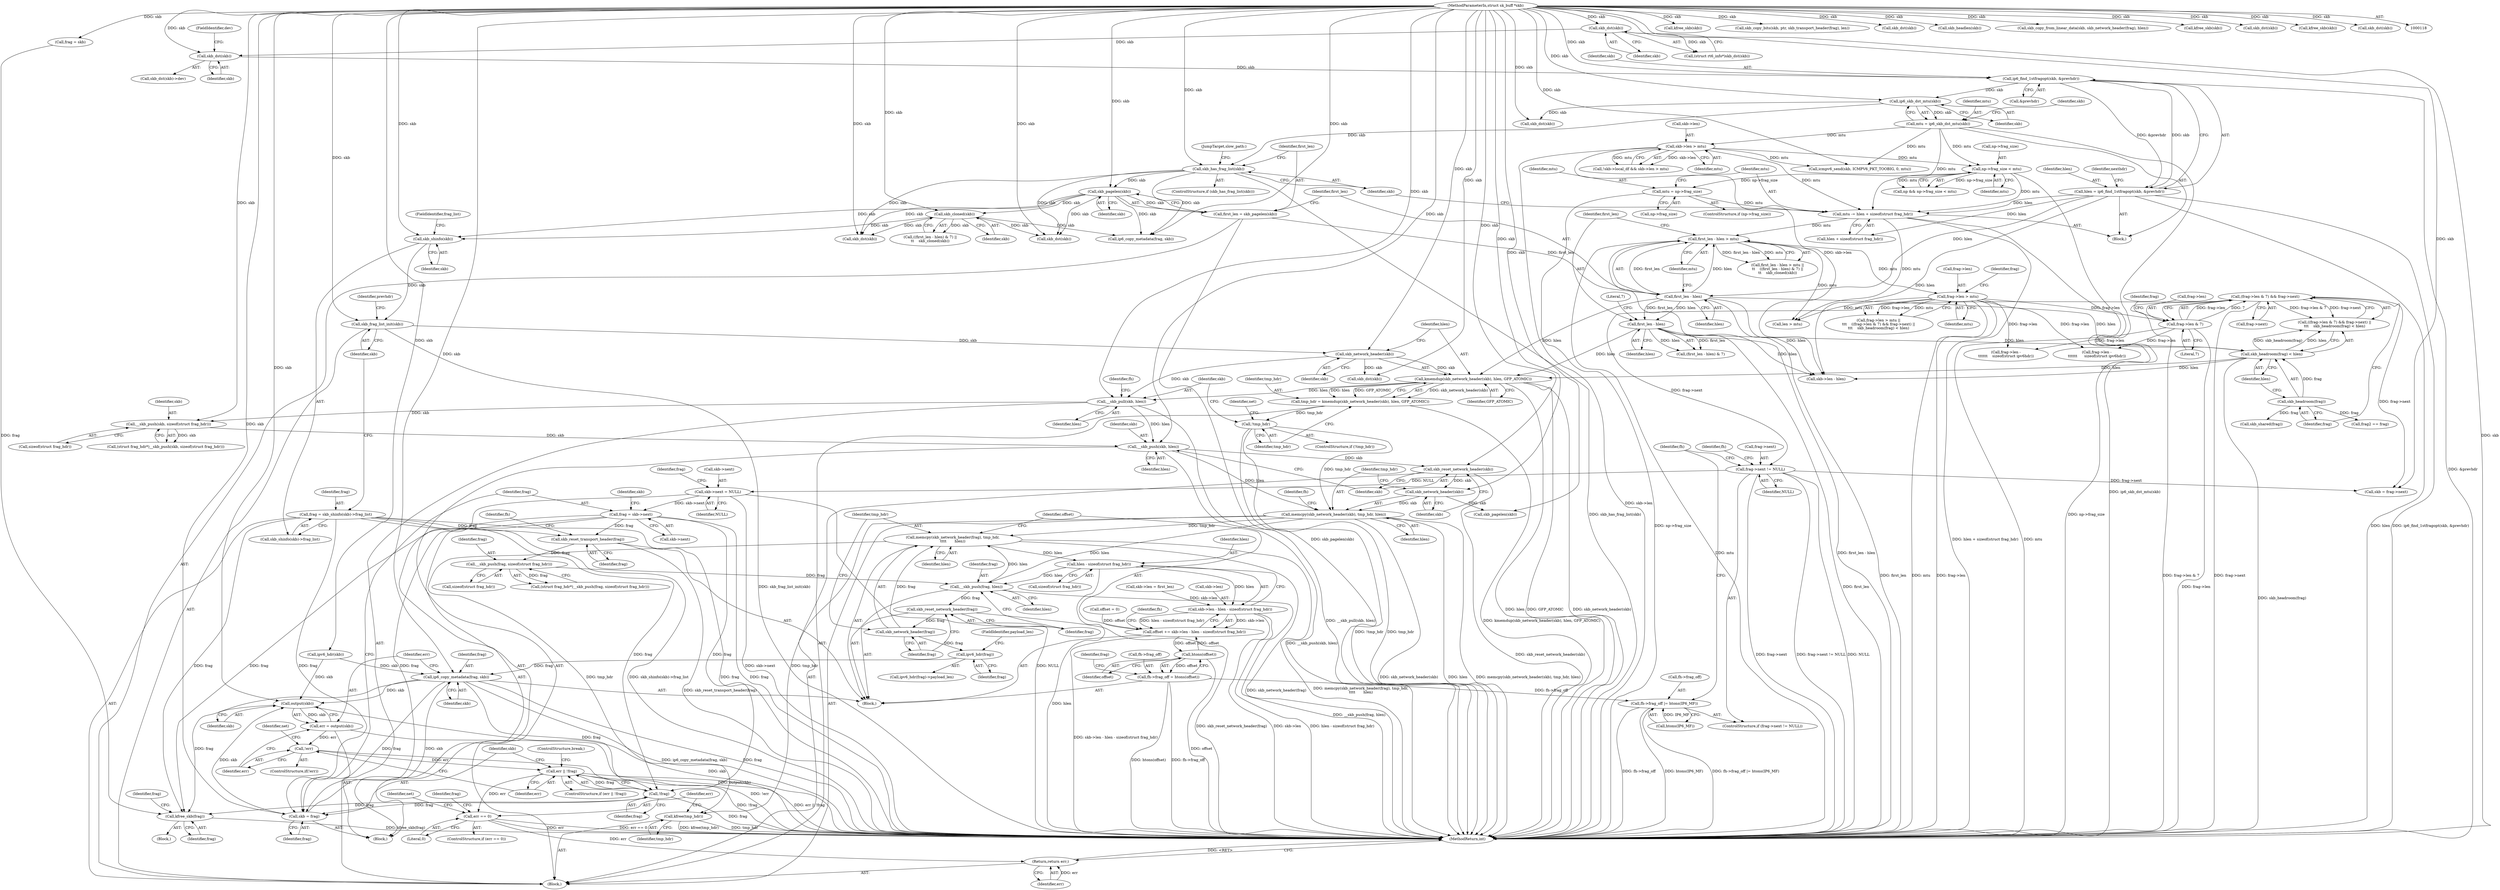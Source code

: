 digraph "0_linux_87c48fa3b4630905f98268dde838ee43626a060c_1@API" {
"1000469" [label="(Call,memcpy(skb_network_header(frag), tmp_hdr,\n\t\t\t\t       hlen))"];
"1000470" [label="(Call,skb_network_header(frag))"];
"1000467" [label="(Call,skb_reset_network_header(frag))"];
"1000464" [label="(Call,__skb_push(frag, hlen))"];
"1000460" [label="(Call,__skb_push(frag, sizeof(struct frag_hdr)))"];
"1000454" [label="(Call,skb_reset_transport_header(frag))"];
"1000335" [label="(Call,frag = skb_shinfo(skb)->frag_list)"];
"1000556" [label="(Call,frag = skb->next)"];
"1000561" [label="(Call,skb->next = NULL)"];
"1000501" [label="(Call,frag->next != NULL)"];
"1000283" [label="(Call,(frag->len & 7) && frag->next)"];
"1000284" [label="(Call,frag->len & 7)"];
"1000277" [label="(Call,frag->len > mtu)"];
"1000260" [label="(Call,first_len - hlen > mtu)"];
"1000261" [label="(Call,first_len - hlen)"];
"1000253" [label="(Call,first_len = skb_pagelen(skb))"];
"1000255" [label="(Call,skb_pagelen(skb))"];
"1000249" [label="(Call,skb_has_frag_list(skb))"];
"1000186" [label="(Call,ip6_skb_dst_mtu(skb))"];
"1000176" [label="(Call,ip6_find_1stfragopt(skb, &prevhdr))"];
"1000171" [label="(Call,skb_dst(skb))"];
"1000128" [label="(Call,skb_dst(skb))"];
"1000119" [label="(MethodParameterIn,struct sk_buff *skb)"];
"1000174" [label="(Call,hlen = ip6_find_1stfragopt(skb, &prevhdr))"];
"1000242" [label="(Call,mtu -= hlen + sizeof(struct frag_hdr))"];
"1000184" [label="(Call,mtu = ip6_skb_dst_mtu(skb))"];
"1000237" [label="(Call,mtu = np->frag_size)"];
"1000227" [label="(Call,np->frag_size < mtu)"];
"1000194" [label="(Call,skb->len > mtu)"];
"1000383" [label="(Call,memcpy(skb_network_header(skb), tmp_hdr, hlen))"];
"1000384" [label="(Call,skb_network_header(skb))"];
"1000381" [label="(Call,skb_reset_network_header(skb))"];
"1000378" [label="(Call,__skb_push(skb, hlen))"];
"1000374" [label="(Call,__skb_push(skb, sizeof(struct frag_hdr)))"];
"1000367" [label="(Call,__skb_pull(skb, hlen))"];
"1000350" [label="(Call,skb_network_header(skb))"];
"1000341" [label="(Call,skb_frag_list_init(skb))"];
"1000338" [label="(Call,skb_shinfo(skb))"];
"1000271" [label="(Call,skb_cloned(skb))"];
"1000349" [label="(Call,kmemdup(skb_network_header(skb), hlen, GFP_ATOMIC))"];
"1000267" [label="(Call,first_len - hlen)"];
"1000292" [label="(Call,skb_headroom(frag) < hlen)"];
"1000293" [label="(Call,skb_headroom(frag))"];
"1000355" [label="(Call,!tmp_hdr)"];
"1000347" [label="(Call,tmp_hdr = kmemdup(skb_network_header(skb), hlen, GFP_ATOMIC))"];
"1000480" [label="(Call,hlen - sizeof(struct frag_hdr))"];
"1000469" [label="(Call,memcpy(skb_network_header(frag), tmp_hdr,\n\t\t\t\t       hlen))"];
"1000566" [label="(Call,kfree(tmp_hdr))"];
"1000519" [label="(Call,ipv6_hdr(frag))"];
"1000529" [label="(Call,ip6_copy_metadata(frag, skb))"];
"1000534" [label="(Call,output(skb))"];
"1000532" [label="(Call,err = output(skb))"];
"1000537" [label="(Call,!err)"];
"1000548" [label="(Call,err || !frag)"];
"1000569" [label="(Call,err == 0)"];
"1000614" [label="(Return,return err;)"];
"1000550" [label="(Call,!frag)"];
"1000553" [label="(Call,skb = frag)"];
"1000596" [label="(Call,kfree_skb(frag))"];
"1000476" [label="(Call,skb->len - hlen - sizeof(struct frag_hdr))"];
"1000474" [label="(Call,offset += skb->len - hlen - sizeof(struct frag_hdr))"];
"1000498" [label="(Call,htons(offset))"];
"1000494" [label="(Call,fh->frag_off = htons(offset))"];
"1000506" [label="(Call,fh->frag_off |= htons(IP6_MF))"];
"1000643" [label="(Call,skb->len - hlen)"];
"1000177" [label="(Identifier,skb)"];
"1000243" [label="(Identifier,mtu)"];
"1000596" [label="(Call,kfree_skb(frag))"];
"1000254" [label="(Identifier,first_len)"];
"1000231" [label="(Identifier,mtu)"];
"1000868" [label="(Call,kfree_skb(skb))"];
"1000498" [label="(Call,htons(offset))"];
"1000269" [label="(Identifier,hlen)"];
"1000568" [label="(ControlStructure,if (err == 0))"];
"1000355" [label="(Call,!tmp_hdr)"];
"1000383" [label="(Call,memcpy(skb_network_header(skb), tmp_hdr, hlen))"];
"1000482" [label="(Call,sizeof(struct frag_hdr))"];
"1000494" [label="(Call,fh->frag_off = htons(offset))"];
"1000170" [label="(Call,skb_dst(skb)->dev)"];
"1000332" [label="(Call,offset = 0)"];
"1000500" [label="(ControlStructure,if (frag->next != NULL))"];
"1000284" [label="(Call,frag->len & 7)"];
"1000347" [label="(Call,tmp_hdr = kmemdup(skb_network_header(skb), hlen, GFP_ATOMIC))"];
"1000554" [label="(Identifier,skb)"];
"1000256" [label="(Identifier,skb)"];
"1000266" [label="(Call,(first_len - hlen) & 7)"];
"1000481" [label="(Identifier,hlen)"];
"1000249" [label="(Call,skb_has_frag_list(skb))"];
"1000495" [label="(Call,fh->frag_off)"];
"1000262" [label="(Identifier,first_len)"];
"1000547" [label="(ControlStructure,if (err || !frag))"];
"1000225" [label="(Call,np && np->frag_size < mtu)"];
"1000348" [label="(Identifier,tmp_hdr)"];
"1000540" [label="(Identifier,net)"];
"1000283" [label="(Call,(frag->len & 7) && frag->next)"];
"1000486" [label="(Identifier,fh)"];
"1000521" [label="(FieldIdentifier,payload_len)"];
"1000614" [label="(Return,return err;)"];
"1000507" [label="(Call,fh->frag_off)"];
"1000171" [label="(Call,skb_dst(skb))"];
"1000499" [label="(Identifier,offset)"];
"1000278" [label="(Call,frag->len)"];
"1000178" [label="(Call,&prevhdr)"];
"1000794" [label="(Call,skb_copy_bits(skb, ptr, skb_transport_header(frag), len))"];
"1000518" [label="(Call,ipv6_hdr(frag)->payload_len)"];
"1000129" [label="(Identifier,skb)"];
"1000289" [label="(Call,frag->next)"];
"1000567" [label="(Identifier,tmp_hdr)"];
"1000455" [label="(Identifier,frag)"];
"1000472" [label="(Identifier,tmp_hdr)"];
"1000228" [label="(Call,np->frag_size)"];
"1000337" [label="(Call,skb_shinfo(skb)->frag_list)"];
"1000259" [label="(Call,first_len - hlen > mtu ||\n\t\t    ((first_len - hlen) & 7) ||\n\t\t    skb_cloned(skb))"];
"1000865" [label="(Call,skb_dst(skb))"];
"1000422" [label="(Call,skb_headlen(skb))"];
"1000760" [label="(Call,skb_copy_from_linear_data(skb, skb_network_header(frag), hlen))"];
"1000356" [label="(Identifier,tmp_hdr)"];
"1000371" [label="(Identifier,fh)"];
"1000561" [label="(Call,skb->next = NULL)"];
"1000530" [label="(Identifier,frag)"];
"1000424" [label="(Call,skb->len = first_len)"];
"1000550" [label="(Call,!frag)"];
"1000271" [label="(Call,skb_cloned(skb))"];
"1000381" [label="(Call,skb_reset_network_header(skb))"];
"1000292" [label="(Call,skb_headroom(frag) < hlen)"];
"1000219" [label="(Call,kfree_skb(skb))"];
"1000445" [label="(Block,)"];
"1000465" [label="(Identifier,frag)"];
"1000242" [label="(Call,mtu -= hlen + sizeof(struct frag_hdr))"];
"1000176" [label="(Call,ip6_find_1stfragopt(skb, &prevhdr))"];
"1000589" [label="(Identifier,frag)"];
"1000505" [label="(Identifier,NULL)"];
"1000195" [label="(Call,skb->len)"];
"1000536" [label="(ControlStructure,if(!err))"];
"1000227" [label="(Call,np->frag_size < mtu)"];
"1000474" [label="(Call,offset += skb->len - hlen - sizeof(struct frag_hdr))"];
"1000529" [label="(Call,ip6_copy_metadata(frag, skb))"];
"1000501" [label="(Call,frag->next != NULL)"];
"1000508" [label="(Identifier,fh)"];
"1000173" [label="(FieldIdentifier,dev)"];
"1000128" [label="(Call,skb_dst(skb))"];
"1000205" [label="(Call,skb_dst(skb))"];
"1000519" [label="(Call,ipv6_hdr(frag))"];
"1000466" [label="(Identifier,hlen)"];
"1000470" [label="(Call,skb_network_header(frag))"];
"1000335" [label="(Call,frag = skb_shinfo(skb)->frag_list)"];
"1000352" [label="(Identifier,hlen)"];
"1000551" [label="(Identifier,frag)"];
"1000244" [label="(Call,hlen + sizeof(struct frag_hdr))"];
"1000476" [label="(Call,skb->len - hlen - sizeof(struct frag_hdr))"];
"1000555" [label="(Identifier,frag)"];
"1000264" [label="(Identifier,mtu)"];
"1000462" [label="(Call,sizeof(struct frag_hdr))"];
"1000261" [label="(Call,first_len - hlen)"];
"1000710" [label="(Call,ip6_copy_metadata(frag, skb))"];
"1000469" [label="(Call,memcpy(skb_network_header(frag), tmp_hdr,\n\t\t\t\t       hlen))"];
"1000473" [label="(Identifier,hlen)"];
"1000533" [label="(Identifier,err)"];
"1000538" [label="(Identifier,err)"];
"1000216" [label="(Call,skb_dst(skb))"];
"1000590" [label="(Block,)"];
"1000285" [label="(Call,frag->len)"];
"1000475" [label="(Identifier,offset)"];
"1000184" [label="(Call,mtu = ip6_skb_dst_mtu(skb))"];
"1000367" [label="(Call,__skb_pull(skb, hlen))"];
"1000175" [label="(Identifier,hlen)"];
"1000238" [label="(Identifier,mtu)"];
"1000277" [label="(Call,frag->len > mtu)"];
"1000250" [label="(Identifier,skb)"];
"1000535" [label="(Identifier,skb)"];
"1000376" [label="(Call,sizeof(struct frag_hdr))"];
"1000460" [label="(Call,__skb_push(frag, sizeof(struct frag_hdr)))"];
"1000172" [label="(Identifier,skb)"];
"1000268" [label="(Identifier,first_len)"];
"1000532" [label="(Call,err = output(skb))"];
"1000389" [label="(Identifier,fh)"];
"1000260" [label="(Call,first_len - hlen > mtu)"];
"1000558" [label="(Call,skb->next)"];
"1000288" [label="(Literal,7)"];
"1000345" [label="(Identifier,prevhdr)"];
"1000380" [label="(Identifier,hlen)"];
"1000251" [label="(Block,)"];
"1000174" [label="(Call,hlen = ip6_find_1stfragopt(skb, &prevhdr))"];
"1000414" [label="(Call,skb_pagelen(skb))"];
"1000126" [label="(Call,(struct rt6_info*)skb_dst(skb))"];
"1000563" [label="(Identifier,skb)"];
"1000270" [label="(Literal,7)"];
"1000233" [label="(ControlStructure,if (np->frag_size))"];
"1000192" [label="(Identifier,skb)"];
"1000375" [label="(Identifier,skb)"];
"1000615" [label="(Identifier,err)"];
"1000457" [label="(Identifier,fh)"];
"1000480" [label="(Call,hlen - sizeof(struct frag_hdr))"];
"1000458" [label="(Call,(struct frag_hdr*)__skb_push(frag, sizeof(struct frag_hdr)))"];
"1000565" [label="(Identifier,NULL)"];
"1000385" [label="(Identifier,skb)"];
"1000520" [label="(Identifier,frag)"];
"1000569" [label="(Call,err == 0)"];
"1000198" [label="(Identifier,mtu)"];
"1000208" [label="(Call,icmpv6_send(skb, ICMPV6_PKT_TOOBIG, 0, mtu))"];
"1000186" [label="(Call,ip6_skb_dst_mtu(skb))"];
"1000379" [label="(Identifier,skb)"];
"1000664" [label="(Call,len > mtu)"];
"1000566" [label="(Call,kfree(tmp_hdr))"];
"1000267" [label="(Call,first_len - hlen)"];
"1000454" [label="(Call,skb_reset_transport_header(frag))"];
"1000640" [label="(JumpTarget,slow_path:)"];
"1000523" [label="(Call,frag->len -\n\t\t\t\t\t\t      sizeof(struct ipv6hdr))"];
"1000368" [label="(Identifier,skb)"];
"1000339" [label="(Identifier,skb)"];
"1000537" [label="(Call,!err)"];
"1000121" [label="(Block,)"];
"1000619" [label="(Call,frag2 == frag)"];
"1000549" [label="(Identifier,err)"];
"1000548" [label="(Call,err || !frag)"];
"1000351" [label="(Identifier,skb)"];
"1000185" [label="(Identifier,mtu)"];
"1000295" [label="(Identifier,hlen)"];
"1000265" [label="(Call,((first_len - hlen) & 7) ||\n\t\t    skb_cloned(skb))"];
"1000556" [label="(Call,frag = skb->next)"];
"1000341" [label="(Call,skb_frag_list_init(skb))"];
"1000350" [label="(Call,skb_network_header(skb))"];
"1000384" [label="(Call,skb_network_header(skb))"];
"1000431" [label="(Call,ipv6_hdr(skb))"];
"1000382" [label="(Identifier,skb)"];
"1000189" [label="(Call,!skb->local_df && skb->len > mtu)"];
"1000272" [label="(Identifier,skb)"];
"1000857" [label="(Call,kfree_skb(skb))"];
"1000298" [label="(Call,skb_shared(frag))"];
"1000290" [label="(Identifier,frag)"];
"1000349" [label="(Call,kmemdup(skb_network_header(skb), hlen, GFP_ATOMIC))"];
"1000531" [label="(Identifier,skb)"];
"1000281" [label="(Identifier,mtu)"];
"1000276" [label="(Call,frag->len > mtu ||\n\t\t\t    ((frag->len & 7) && frag->next) ||\n\t\t\t    skb_headroom(frag) < hlen)"];
"1000591" [label="(Call,skb = frag->next)"];
"1000597" [label="(Identifier,frag)"];
"1000237" [label="(Call,mtu = np->frag_size)"];
"1000598" [label="(Call,frag = skb)"];
"1000263" [label="(Identifier,hlen)"];
"1000562" [label="(Call,skb->next)"];
"1000194" [label="(Call,skb->len > mtu)"];
"1000854" [label="(Call,skb_dst(skb))"];
"1000293" [label="(Call,skb_headroom(frag))"];
"1000570" [label="(Identifier,err)"];
"1000448" [label="(Block,)"];
"1000571" [label="(Literal,0)"];
"1000553" [label="(Call,skb = frag)"];
"1000187" [label="(Identifier,skb)"];
"1000387" [label="(Identifier,hlen)"];
"1000248" [label="(ControlStructure,if (skb_has_frag_list(skb)))"];
"1000464" [label="(Call,__skb_push(frag, hlen))"];
"1000336" [label="(Identifier,frag)"];
"1000286" [label="(Identifier,frag)"];
"1000471" [label="(Identifier,frag)"];
"1000386" [label="(Identifier,tmp_hdr)"];
"1000514" [label="(Identifier,fh)"];
"1000502" [label="(Call,frag->next)"];
"1000361" [label="(Call,skb_dst(skb))"];
"1000461" [label="(Identifier,frag)"];
"1000354" [label="(ControlStructure,if (!tmp_hdr))"];
"1000294" [label="(Identifier,frag)"];
"1000468" [label="(Identifier,frag)"];
"1000338" [label="(Call,skb_shinfo(skb))"];
"1000447" [label="(Identifier,frag)"];
"1000342" [label="(Identifier,skb)"];
"1000369" [label="(Identifier,hlen)"];
"1000181" [label="(Identifier,nexthdr)"];
"1000557" [label="(Identifier,frag)"];
"1000253" [label="(Call,first_len = skb_pagelen(skb))"];
"1000374" [label="(Call,__skb_push(skb, sizeof(struct frag_hdr)))"];
"1000372" [label="(Call,(struct frag_hdr*)__skb_push(skb, sizeof(struct frag_hdr)))"];
"1000503" [label="(Identifier,frag)"];
"1000506" [label="(Call,fh->frag_off |= htons(IP6_MF))"];
"1000599" [label="(Identifier,frag)"];
"1000477" [label="(Call,skb->len)"];
"1000848" [label="(Call,skb_dst(skb))"];
"1000510" [label="(Call,htons(IP6_MF))"];
"1000467" [label="(Call,skb_reset_network_header(frag))"];
"1000340" [label="(FieldIdentifier,frag_list)"];
"1000574" [label="(Identifier,net)"];
"1000872" [label="(MethodReturn,int)"];
"1000552" [label="(ControlStructure,break;)"];
"1000282" [label="(Call,((frag->len & 7) && frag->next) ||\n\t\t\t    skb_headroom(frag) < hlen)"];
"1000826" [label="(Call,frag->len -\n\t\t\t\t\t\t    sizeof(struct ipv6hdr))"];
"1000359" [label="(Identifier,net)"];
"1000353" [label="(Identifier,GFP_ATOMIC)"];
"1000378" [label="(Call,__skb_push(skb, hlen))"];
"1000534" [label="(Call,output(skb))"];
"1000255" [label="(Call,skb_pagelen(skb))"];
"1000702" [label="(Call,skb_dst(skb))"];
"1000119" [label="(MethodParameterIn,struct sk_buff *skb)"];
"1000239" [label="(Call,np->frag_size)"];
"1000469" -> "1000448"  [label="AST: "];
"1000469" -> "1000473"  [label="CFG: "];
"1000470" -> "1000469"  [label="AST: "];
"1000472" -> "1000469"  [label="AST: "];
"1000473" -> "1000469"  [label="AST: "];
"1000475" -> "1000469"  [label="CFG: "];
"1000469" -> "1000872"  [label="DDG: memcpy(skb_network_header(frag), tmp_hdr,\n\t\t\t\t       hlen)"];
"1000469" -> "1000872"  [label="DDG: skb_network_header(frag)"];
"1000470" -> "1000469"  [label="DDG: frag"];
"1000383" -> "1000469"  [label="DDG: tmp_hdr"];
"1000464" -> "1000469"  [label="DDG: hlen"];
"1000469" -> "1000480"  [label="DDG: hlen"];
"1000469" -> "1000566"  [label="DDG: tmp_hdr"];
"1000470" -> "1000471"  [label="CFG: "];
"1000471" -> "1000470"  [label="AST: "];
"1000472" -> "1000470"  [label="CFG: "];
"1000467" -> "1000470"  [label="DDG: frag"];
"1000470" -> "1000519"  [label="DDG: frag"];
"1000467" -> "1000448"  [label="AST: "];
"1000467" -> "1000468"  [label="CFG: "];
"1000468" -> "1000467"  [label="AST: "];
"1000471" -> "1000467"  [label="CFG: "];
"1000467" -> "1000872"  [label="DDG: skb_reset_network_header(frag)"];
"1000464" -> "1000467"  [label="DDG: frag"];
"1000464" -> "1000448"  [label="AST: "];
"1000464" -> "1000466"  [label="CFG: "];
"1000465" -> "1000464"  [label="AST: "];
"1000466" -> "1000464"  [label="AST: "];
"1000468" -> "1000464"  [label="CFG: "];
"1000464" -> "1000872"  [label="DDG: __skb_push(frag, hlen)"];
"1000460" -> "1000464"  [label="DDG: frag"];
"1000383" -> "1000464"  [label="DDG: hlen"];
"1000480" -> "1000464"  [label="DDG: hlen"];
"1000460" -> "1000458"  [label="AST: "];
"1000460" -> "1000462"  [label="CFG: "];
"1000461" -> "1000460"  [label="AST: "];
"1000462" -> "1000460"  [label="AST: "];
"1000458" -> "1000460"  [label="CFG: "];
"1000460" -> "1000458"  [label="DDG: frag"];
"1000454" -> "1000460"  [label="DDG: frag"];
"1000454" -> "1000448"  [label="AST: "];
"1000454" -> "1000455"  [label="CFG: "];
"1000455" -> "1000454"  [label="AST: "];
"1000457" -> "1000454"  [label="CFG: "];
"1000454" -> "1000872"  [label="DDG: skb_reset_transport_header(frag)"];
"1000335" -> "1000454"  [label="DDG: frag"];
"1000556" -> "1000454"  [label="DDG: frag"];
"1000335" -> "1000251"  [label="AST: "];
"1000335" -> "1000337"  [label="CFG: "];
"1000336" -> "1000335"  [label="AST: "];
"1000337" -> "1000335"  [label="AST: "];
"1000342" -> "1000335"  [label="CFG: "];
"1000335" -> "1000872"  [label="DDG: frag"];
"1000335" -> "1000872"  [label="DDG: skb_shinfo(skb)->frag_list"];
"1000335" -> "1000550"  [label="DDG: frag"];
"1000335" -> "1000553"  [label="DDG: frag"];
"1000335" -> "1000596"  [label="DDG: frag"];
"1000556" -> "1000445"  [label="AST: "];
"1000556" -> "1000558"  [label="CFG: "];
"1000557" -> "1000556"  [label="AST: "];
"1000558" -> "1000556"  [label="AST: "];
"1000563" -> "1000556"  [label="CFG: "];
"1000556" -> "1000872"  [label="DDG: frag"];
"1000556" -> "1000550"  [label="DDG: frag"];
"1000556" -> "1000553"  [label="DDG: frag"];
"1000561" -> "1000556"  [label="DDG: skb->next"];
"1000556" -> "1000596"  [label="DDG: frag"];
"1000561" -> "1000445"  [label="AST: "];
"1000561" -> "1000565"  [label="CFG: "];
"1000562" -> "1000561"  [label="AST: "];
"1000565" -> "1000561"  [label="AST: "];
"1000447" -> "1000561"  [label="CFG: "];
"1000561" -> "1000872"  [label="DDG: skb->next"];
"1000561" -> "1000872"  [label="DDG: NULL"];
"1000501" -> "1000561"  [label="DDG: NULL"];
"1000501" -> "1000500"  [label="AST: "];
"1000501" -> "1000505"  [label="CFG: "];
"1000502" -> "1000501"  [label="AST: "];
"1000505" -> "1000501"  [label="AST: "];
"1000508" -> "1000501"  [label="CFG: "];
"1000514" -> "1000501"  [label="CFG: "];
"1000501" -> "1000872"  [label="DDG: frag->next"];
"1000501" -> "1000872"  [label="DDG: frag->next != NULL"];
"1000501" -> "1000872"  [label="DDG: NULL"];
"1000283" -> "1000501"  [label="DDG: frag->next"];
"1000501" -> "1000591"  [label="DDG: frag->next"];
"1000283" -> "1000282"  [label="AST: "];
"1000283" -> "1000284"  [label="CFG: "];
"1000283" -> "1000289"  [label="CFG: "];
"1000284" -> "1000283"  [label="AST: "];
"1000289" -> "1000283"  [label="AST: "];
"1000294" -> "1000283"  [label="CFG: "];
"1000282" -> "1000283"  [label="CFG: "];
"1000283" -> "1000872"  [label="DDG: frag->len & 7"];
"1000283" -> "1000872"  [label="DDG: frag->next"];
"1000283" -> "1000282"  [label="DDG: frag->len & 7"];
"1000283" -> "1000282"  [label="DDG: frag->next"];
"1000284" -> "1000283"  [label="DDG: frag->len"];
"1000284" -> "1000283"  [label="DDG: 7"];
"1000283" -> "1000591"  [label="DDG: frag->next"];
"1000284" -> "1000288"  [label="CFG: "];
"1000285" -> "1000284"  [label="AST: "];
"1000288" -> "1000284"  [label="AST: "];
"1000290" -> "1000284"  [label="CFG: "];
"1000284" -> "1000872"  [label="DDG: frag->len"];
"1000277" -> "1000284"  [label="DDG: frag->len"];
"1000284" -> "1000523"  [label="DDG: frag->len"];
"1000284" -> "1000826"  [label="DDG: frag->len"];
"1000277" -> "1000276"  [label="AST: "];
"1000277" -> "1000281"  [label="CFG: "];
"1000278" -> "1000277"  [label="AST: "];
"1000281" -> "1000277"  [label="AST: "];
"1000286" -> "1000277"  [label="CFG: "];
"1000276" -> "1000277"  [label="CFG: "];
"1000277" -> "1000872"  [label="DDG: frag->len"];
"1000277" -> "1000872"  [label="DDG: mtu"];
"1000277" -> "1000276"  [label="DDG: frag->len"];
"1000277" -> "1000276"  [label="DDG: mtu"];
"1000260" -> "1000277"  [label="DDG: mtu"];
"1000277" -> "1000523"  [label="DDG: frag->len"];
"1000277" -> "1000664"  [label="DDG: mtu"];
"1000277" -> "1000826"  [label="DDG: frag->len"];
"1000260" -> "1000259"  [label="AST: "];
"1000260" -> "1000264"  [label="CFG: "];
"1000261" -> "1000260"  [label="AST: "];
"1000264" -> "1000260"  [label="AST: "];
"1000268" -> "1000260"  [label="CFG: "];
"1000259" -> "1000260"  [label="CFG: "];
"1000260" -> "1000872"  [label="DDG: mtu"];
"1000260" -> "1000872"  [label="DDG: first_len - hlen"];
"1000260" -> "1000259"  [label="DDG: first_len - hlen"];
"1000260" -> "1000259"  [label="DDG: mtu"];
"1000261" -> "1000260"  [label="DDG: first_len"];
"1000261" -> "1000260"  [label="DDG: hlen"];
"1000242" -> "1000260"  [label="DDG: mtu"];
"1000260" -> "1000664"  [label="DDG: mtu"];
"1000261" -> "1000263"  [label="CFG: "];
"1000262" -> "1000261"  [label="AST: "];
"1000263" -> "1000261"  [label="AST: "];
"1000264" -> "1000261"  [label="CFG: "];
"1000261" -> "1000872"  [label="DDG: first_len"];
"1000253" -> "1000261"  [label="DDG: first_len"];
"1000174" -> "1000261"  [label="DDG: hlen"];
"1000261" -> "1000267"  [label="DDG: first_len"];
"1000261" -> "1000267"  [label="DDG: hlen"];
"1000261" -> "1000292"  [label="DDG: hlen"];
"1000261" -> "1000349"  [label="DDG: hlen"];
"1000261" -> "1000643"  [label="DDG: hlen"];
"1000253" -> "1000251"  [label="AST: "];
"1000253" -> "1000255"  [label="CFG: "];
"1000254" -> "1000253"  [label="AST: "];
"1000255" -> "1000253"  [label="AST: "];
"1000262" -> "1000253"  [label="CFG: "];
"1000253" -> "1000872"  [label="DDG: skb_pagelen(skb)"];
"1000255" -> "1000253"  [label="DDG: skb"];
"1000255" -> "1000256"  [label="CFG: "];
"1000256" -> "1000255"  [label="AST: "];
"1000249" -> "1000255"  [label="DDG: skb"];
"1000119" -> "1000255"  [label="DDG: skb"];
"1000255" -> "1000271"  [label="DDG: skb"];
"1000255" -> "1000338"  [label="DDG: skb"];
"1000255" -> "1000702"  [label="DDG: skb"];
"1000255" -> "1000710"  [label="DDG: skb"];
"1000255" -> "1000854"  [label="DDG: skb"];
"1000249" -> "1000248"  [label="AST: "];
"1000249" -> "1000250"  [label="CFG: "];
"1000250" -> "1000249"  [label="AST: "];
"1000254" -> "1000249"  [label="CFG: "];
"1000640" -> "1000249"  [label="CFG: "];
"1000249" -> "1000872"  [label="DDG: skb_has_frag_list(skb)"];
"1000186" -> "1000249"  [label="DDG: skb"];
"1000119" -> "1000249"  [label="DDG: skb"];
"1000249" -> "1000702"  [label="DDG: skb"];
"1000249" -> "1000710"  [label="DDG: skb"];
"1000249" -> "1000854"  [label="DDG: skb"];
"1000186" -> "1000184"  [label="AST: "];
"1000186" -> "1000187"  [label="CFG: "];
"1000187" -> "1000186"  [label="AST: "];
"1000184" -> "1000186"  [label="CFG: "];
"1000186" -> "1000184"  [label="DDG: skb"];
"1000176" -> "1000186"  [label="DDG: skb"];
"1000119" -> "1000186"  [label="DDG: skb"];
"1000186" -> "1000205"  [label="DDG: skb"];
"1000176" -> "1000174"  [label="AST: "];
"1000176" -> "1000178"  [label="CFG: "];
"1000177" -> "1000176"  [label="AST: "];
"1000178" -> "1000176"  [label="AST: "];
"1000174" -> "1000176"  [label="CFG: "];
"1000176" -> "1000872"  [label="DDG: &prevhdr"];
"1000176" -> "1000174"  [label="DDG: skb"];
"1000176" -> "1000174"  [label="DDG: &prevhdr"];
"1000171" -> "1000176"  [label="DDG: skb"];
"1000119" -> "1000176"  [label="DDG: skb"];
"1000171" -> "1000170"  [label="AST: "];
"1000171" -> "1000172"  [label="CFG: "];
"1000172" -> "1000171"  [label="AST: "];
"1000173" -> "1000171"  [label="CFG: "];
"1000128" -> "1000171"  [label="DDG: skb"];
"1000119" -> "1000171"  [label="DDG: skb"];
"1000128" -> "1000126"  [label="AST: "];
"1000128" -> "1000129"  [label="CFG: "];
"1000129" -> "1000128"  [label="AST: "];
"1000126" -> "1000128"  [label="CFG: "];
"1000128" -> "1000126"  [label="DDG: skb"];
"1000119" -> "1000128"  [label="DDG: skb"];
"1000119" -> "1000118"  [label="AST: "];
"1000119" -> "1000872"  [label="DDG: skb"];
"1000119" -> "1000205"  [label="DDG: skb"];
"1000119" -> "1000208"  [label="DDG: skb"];
"1000119" -> "1000216"  [label="DDG: skb"];
"1000119" -> "1000219"  [label="DDG: skb"];
"1000119" -> "1000271"  [label="DDG: skb"];
"1000119" -> "1000338"  [label="DDG: skb"];
"1000119" -> "1000341"  [label="DDG: skb"];
"1000119" -> "1000350"  [label="DDG: skb"];
"1000119" -> "1000361"  [label="DDG: skb"];
"1000119" -> "1000367"  [label="DDG: skb"];
"1000119" -> "1000374"  [label="DDG: skb"];
"1000119" -> "1000378"  [label="DDG: skb"];
"1000119" -> "1000381"  [label="DDG: skb"];
"1000119" -> "1000384"  [label="DDG: skb"];
"1000119" -> "1000414"  [label="DDG: skb"];
"1000119" -> "1000422"  [label="DDG: skb"];
"1000119" -> "1000431"  [label="DDG: skb"];
"1000119" -> "1000529"  [label="DDG: skb"];
"1000119" -> "1000534"  [label="DDG: skb"];
"1000119" -> "1000553"  [label="DDG: skb"];
"1000119" -> "1000591"  [label="DDG: skb"];
"1000119" -> "1000598"  [label="DDG: skb"];
"1000119" -> "1000702"  [label="DDG: skb"];
"1000119" -> "1000710"  [label="DDG: skb"];
"1000119" -> "1000760"  [label="DDG: skb"];
"1000119" -> "1000794"  [label="DDG: skb"];
"1000119" -> "1000848"  [label="DDG: skb"];
"1000119" -> "1000854"  [label="DDG: skb"];
"1000119" -> "1000857"  [label="DDG: skb"];
"1000119" -> "1000865"  [label="DDG: skb"];
"1000119" -> "1000868"  [label="DDG: skb"];
"1000174" -> "1000121"  [label="AST: "];
"1000175" -> "1000174"  [label="AST: "];
"1000181" -> "1000174"  [label="CFG: "];
"1000174" -> "1000872"  [label="DDG: ip6_find_1stfragopt(skb, &prevhdr)"];
"1000174" -> "1000872"  [label="DDG: hlen"];
"1000174" -> "1000242"  [label="DDG: hlen"];
"1000174" -> "1000244"  [label="DDG: hlen"];
"1000174" -> "1000643"  [label="DDG: hlen"];
"1000242" -> "1000121"  [label="AST: "];
"1000242" -> "1000244"  [label="CFG: "];
"1000243" -> "1000242"  [label="AST: "];
"1000244" -> "1000242"  [label="AST: "];
"1000250" -> "1000242"  [label="CFG: "];
"1000242" -> "1000872"  [label="DDG: hlen + sizeof(struct frag_hdr)"];
"1000242" -> "1000872"  [label="DDG: mtu"];
"1000184" -> "1000242"  [label="DDG: mtu"];
"1000237" -> "1000242"  [label="DDG: mtu"];
"1000227" -> "1000242"  [label="DDG: mtu"];
"1000194" -> "1000242"  [label="DDG: mtu"];
"1000242" -> "1000664"  [label="DDG: mtu"];
"1000184" -> "1000121"  [label="AST: "];
"1000185" -> "1000184"  [label="AST: "];
"1000192" -> "1000184"  [label="CFG: "];
"1000184" -> "1000872"  [label="DDG: ip6_skb_dst_mtu(skb)"];
"1000184" -> "1000194"  [label="DDG: mtu"];
"1000184" -> "1000208"  [label="DDG: mtu"];
"1000184" -> "1000227"  [label="DDG: mtu"];
"1000237" -> "1000233"  [label="AST: "];
"1000237" -> "1000239"  [label="CFG: "];
"1000238" -> "1000237"  [label="AST: "];
"1000239" -> "1000237"  [label="AST: "];
"1000243" -> "1000237"  [label="CFG: "];
"1000237" -> "1000872"  [label="DDG: np->frag_size"];
"1000227" -> "1000237"  [label="DDG: np->frag_size"];
"1000227" -> "1000225"  [label="AST: "];
"1000227" -> "1000231"  [label="CFG: "];
"1000228" -> "1000227"  [label="AST: "];
"1000231" -> "1000227"  [label="AST: "];
"1000225" -> "1000227"  [label="CFG: "];
"1000227" -> "1000872"  [label="DDG: np->frag_size"];
"1000227" -> "1000225"  [label="DDG: np->frag_size"];
"1000227" -> "1000225"  [label="DDG: mtu"];
"1000194" -> "1000227"  [label="DDG: mtu"];
"1000194" -> "1000189"  [label="AST: "];
"1000194" -> "1000198"  [label="CFG: "];
"1000195" -> "1000194"  [label="AST: "];
"1000198" -> "1000194"  [label="AST: "];
"1000189" -> "1000194"  [label="CFG: "];
"1000194" -> "1000872"  [label="DDG: skb->len"];
"1000194" -> "1000189"  [label="DDG: skb->len"];
"1000194" -> "1000189"  [label="DDG: mtu"];
"1000194" -> "1000208"  [label="DDG: mtu"];
"1000194" -> "1000643"  [label="DDG: skb->len"];
"1000383" -> "1000251"  [label="AST: "];
"1000383" -> "1000387"  [label="CFG: "];
"1000384" -> "1000383"  [label="AST: "];
"1000386" -> "1000383"  [label="AST: "];
"1000387" -> "1000383"  [label="AST: "];
"1000389" -> "1000383"  [label="CFG: "];
"1000383" -> "1000872"  [label="DDG: memcpy(skb_network_header(skb), tmp_hdr, hlen)"];
"1000383" -> "1000872"  [label="DDG: skb_network_header(skb)"];
"1000383" -> "1000872"  [label="DDG: hlen"];
"1000384" -> "1000383"  [label="DDG: skb"];
"1000355" -> "1000383"  [label="DDG: tmp_hdr"];
"1000378" -> "1000383"  [label="DDG: hlen"];
"1000383" -> "1000566"  [label="DDG: tmp_hdr"];
"1000384" -> "1000385"  [label="CFG: "];
"1000385" -> "1000384"  [label="AST: "];
"1000386" -> "1000384"  [label="CFG: "];
"1000381" -> "1000384"  [label="DDG: skb"];
"1000384" -> "1000414"  [label="DDG: skb"];
"1000381" -> "1000251"  [label="AST: "];
"1000381" -> "1000382"  [label="CFG: "];
"1000382" -> "1000381"  [label="AST: "];
"1000385" -> "1000381"  [label="CFG: "];
"1000381" -> "1000872"  [label="DDG: skb_reset_network_header(skb)"];
"1000378" -> "1000381"  [label="DDG: skb"];
"1000378" -> "1000251"  [label="AST: "];
"1000378" -> "1000380"  [label="CFG: "];
"1000379" -> "1000378"  [label="AST: "];
"1000380" -> "1000378"  [label="AST: "];
"1000382" -> "1000378"  [label="CFG: "];
"1000378" -> "1000872"  [label="DDG: __skb_push(skb, hlen)"];
"1000374" -> "1000378"  [label="DDG: skb"];
"1000367" -> "1000378"  [label="DDG: hlen"];
"1000374" -> "1000372"  [label="AST: "];
"1000374" -> "1000376"  [label="CFG: "];
"1000375" -> "1000374"  [label="AST: "];
"1000376" -> "1000374"  [label="AST: "];
"1000372" -> "1000374"  [label="CFG: "];
"1000374" -> "1000372"  [label="DDG: skb"];
"1000367" -> "1000374"  [label="DDG: skb"];
"1000367" -> "1000251"  [label="AST: "];
"1000367" -> "1000369"  [label="CFG: "];
"1000368" -> "1000367"  [label="AST: "];
"1000369" -> "1000367"  [label="AST: "];
"1000371" -> "1000367"  [label="CFG: "];
"1000367" -> "1000872"  [label="DDG: __skb_pull(skb, hlen)"];
"1000350" -> "1000367"  [label="DDG: skb"];
"1000349" -> "1000367"  [label="DDG: hlen"];
"1000350" -> "1000349"  [label="AST: "];
"1000350" -> "1000351"  [label="CFG: "];
"1000351" -> "1000350"  [label="AST: "];
"1000352" -> "1000350"  [label="CFG: "];
"1000350" -> "1000349"  [label="DDG: skb"];
"1000341" -> "1000350"  [label="DDG: skb"];
"1000350" -> "1000361"  [label="DDG: skb"];
"1000341" -> "1000251"  [label="AST: "];
"1000341" -> "1000342"  [label="CFG: "];
"1000342" -> "1000341"  [label="AST: "];
"1000345" -> "1000341"  [label="CFG: "];
"1000341" -> "1000872"  [label="DDG: skb_frag_list_init(skb)"];
"1000338" -> "1000341"  [label="DDG: skb"];
"1000338" -> "1000337"  [label="AST: "];
"1000338" -> "1000339"  [label="CFG: "];
"1000339" -> "1000338"  [label="AST: "];
"1000340" -> "1000338"  [label="CFG: "];
"1000271" -> "1000338"  [label="DDG: skb"];
"1000271" -> "1000265"  [label="AST: "];
"1000271" -> "1000272"  [label="CFG: "];
"1000272" -> "1000271"  [label="AST: "];
"1000265" -> "1000271"  [label="CFG: "];
"1000271" -> "1000265"  [label="DDG: skb"];
"1000271" -> "1000702"  [label="DDG: skb"];
"1000271" -> "1000710"  [label="DDG: skb"];
"1000271" -> "1000854"  [label="DDG: skb"];
"1000349" -> "1000347"  [label="AST: "];
"1000349" -> "1000353"  [label="CFG: "];
"1000352" -> "1000349"  [label="AST: "];
"1000353" -> "1000349"  [label="AST: "];
"1000347" -> "1000349"  [label="CFG: "];
"1000349" -> "1000872"  [label="DDG: GFP_ATOMIC"];
"1000349" -> "1000872"  [label="DDG: skb_network_header(skb)"];
"1000349" -> "1000872"  [label="DDG: hlen"];
"1000349" -> "1000347"  [label="DDG: skb_network_header(skb)"];
"1000349" -> "1000347"  [label="DDG: hlen"];
"1000349" -> "1000347"  [label="DDG: GFP_ATOMIC"];
"1000267" -> "1000349"  [label="DDG: hlen"];
"1000292" -> "1000349"  [label="DDG: hlen"];
"1000267" -> "1000266"  [label="AST: "];
"1000267" -> "1000269"  [label="CFG: "];
"1000268" -> "1000267"  [label="AST: "];
"1000269" -> "1000267"  [label="AST: "];
"1000270" -> "1000267"  [label="CFG: "];
"1000267" -> "1000872"  [label="DDG: first_len"];
"1000267" -> "1000266"  [label="DDG: first_len"];
"1000267" -> "1000266"  [label="DDG: hlen"];
"1000267" -> "1000292"  [label="DDG: hlen"];
"1000267" -> "1000643"  [label="DDG: hlen"];
"1000292" -> "1000282"  [label="AST: "];
"1000292" -> "1000295"  [label="CFG: "];
"1000293" -> "1000292"  [label="AST: "];
"1000295" -> "1000292"  [label="AST: "];
"1000282" -> "1000292"  [label="CFG: "];
"1000292" -> "1000872"  [label="DDG: skb_headroom(frag)"];
"1000292" -> "1000282"  [label="DDG: skb_headroom(frag)"];
"1000292" -> "1000282"  [label="DDG: hlen"];
"1000293" -> "1000292"  [label="DDG: frag"];
"1000292" -> "1000643"  [label="DDG: hlen"];
"1000293" -> "1000294"  [label="CFG: "];
"1000294" -> "1000293"  [label="AST: "];
"1000295" -> "1000293"  [label="CFG: "];
"1000293" -> "1000298"  [label="DDG: frag"];
"1000293" -> "1000619"  [label="DDG: frag"];
"1000355" -> "1000354"  [label="AST: "];
"1000355" -> "1000356"  [label="CFG: "];
"1000356" -> "1000355"  [label="AST: "];
"1000359" -> "1000355"  [label="CFG: "];
"1000368" -> "1000355"  [label="CFG: "];
"1000355" -> "1000872"  [label="DDG: tmp_hdr"];
"1000355" -> "1000872"  [label="DDG: !tmp_hdr"];
"1000347" -> "1000355"  [label="DDG: tmp_hdr"];
"1000347" -> "1000251"  [label="AST: "];
"1000348" -> "1000347"  [label="AST: "];
"1000356" -> "1000347"  [label="CFG: "];
"1000347" -> "1000872"  [label="DDG: kmemdup(skb_network_header(skb), hlen, GFP_ATOMIC)"];
"1000480" -> "1000476"  [label="AST: "];
"1000480" -> "1000482"  [label="CFG: "];
"1000481" -> "1000480"  [label="AST: "];
"1000482" -> "1000480"  [label="AST: "];
"1000476" -> "1000480"  [label="CFG: "];
"1000480" -> "1000872"  [label="DDG: hlen"];
"1000480" -> "1000476"  [label="DDG: hlen"];
"1000566" -> "1000251"  [label="AST: "];
"1000566" -> "1000567"  [label="CFG: "];
"1000567" -> "1000566"  [label="AST: "];
"1000570" -> "1000566"  [label="CFG: "];
"1000566" -> "1000872"  [label="DDG: kfree(tmp_hdr)"];
"1000566" -> "1000872"  [label="DDG: tmp_hdr"];
"1000519" -> "1000518"  [label="AST: "];
"1000519" -> "1000520"  [label="CFG: "];
"1000520" -> "1000519"  [label="AST: "];
"1000521" -> "1000519"  [label="CFG: "];
"1000519" -> "1000529"  [label="DDG: frag"];
"1000529" -> "1000448"  [label="AST: "];
"1000529" -> "1000531"  [label="CFG: "];
"1000530" -> "1000529"  [label="AST: "];
"1000531" -> "1000529"  [label="AST: "];
"1000533" -> "1000529"  [label="CFG: "];
"1000529" -> "1000872"  [label="DDG: frag"];
"1000529" -> "1000872"  [label="DDG: ip6_copy_metadata(frag, skb)"];
"1000553" -> "1000529"  [label="DDG: skb"];
"1000431" -> "1000529"  [label="DDG: skb"];
"1000529" -> "1000534"  [label="DDG: skb"];
"1000529" -> "1000550"  [label="DDG: frag"];
"1000529" -> "1000553"  [label="DDG: frag"];
"1000529" -> "1000596"  [label="DDG: frag"];
"1000534" -> "1000532"  [label="AST: "];
"1000534" -> "1000535"  [label="CFG: "];
"1000535" -> "1000534"  [label="AST: "];
"1000532" -> "1000534"  [label="CFG: "];
"1000534" -> "1000872"  [label="DDG: skb"];
"1000534" -> "1000532"  [label="DDG: skb"];
"1000553" -> "1000534"  [label="DDG: skb"];
"1000431" -> "1000534"  [label="DDG: skb"];
"1000532" -> "1000445"  [label="AST: "];
"1000533" -> "1000532"  [label="AST: "];
"1000538" -> "1000532"  [label="CFG: "];
"1000532" -> "1000872"  [label="DDG: output(skb)"];
"1000532" -> "1000537"  [label="DDG: err"];
"1000537" -> "1000536"  [label="AST: "];
"1000537" -> "1000538"  [label="CFG: "];
"1000538" -> "1000537"  [label="AST: "];
"1000540" -> "1000537"  [label="CFG: "];
"1000549" -> "1000537"  [label="CFG: "];
"1000537" -> "1000872"  [label="DDG: !err"];
"1000537" -> "1000548"  [label="DDG: err"];
"1000548" -> "1000547"  [label="AST: "];
"1000548" -> "1000549"  [label="CFG: "];
"1000548" -> "1000550"  [label="CFG: "];
"1000549" -> "1000548"  [label="AST: "];
"1000550" -> "1000548"  [label="AST: "];
"1000552" -> "1000548"  [label="CFG: "];
"1000554" -> "1000548"  [label="CFG: "];
"1000548" -> "1000872"  [label="DDG: !frag"];
"1000548" -> "1000872"  [label="DDG: err || !frag"];
"1000550" -> "1000548"  [label="DDG: frag"];
"1000548" -> "1000569"  [label="DDG: err"];
"1000569" -> "1000568"  [label="AST: "];
"1000569" -> "1000571"  [label="CFG: "];
"1000570" -> "1000569"  [label="AST: "];
"1000571" -> "1000569"  [label="AST: "];
"1000574" -> "1000569"  [label="CFG: "];
"1000589" -> "1000569"  [label="CFG: "];
"1000569" -> "1000872"  [label="DDG: err == 0"];
"1000569" -> "1000872"  [label="DDG: err"];
"1000569" -> "1000614"  [label="DDG: err"];
"1000614" -> "1000251"  [label="AST: "];
"1000614" -> "1000615"  [label="CFG: "];
"1000615" -> "1000614"  [label="AST: "];
"1000872" -> "1000614"  [label="CFG: "];
"1000614" -> "1000872"  [label="DDG: <RET>"];
"1000615" -> "1000614"  [label="DDG: err"];
"1000550" -> "1000551"  [label="CFG: "];
"1000551" -> "1000550"  [label="AST: "];
"1000550" -> "1000872"  [label="DDG: frag"];
"1000550" -> "1000553"  [label="DDG: frag"];
"1000550" -> "1000596"  [label="DDG: frag"];
"1000553" -> "1000445"  [label="AST: "];
"1000553" -> "1000555"  [label="CFG: "];
"1000554" -> "1000553"  [label="AST: "];
"1000555" -> "1000553"  [label="AST: "];
"1000557" -> "1000553"  [label="CFG: "];
"1000596" -> "1000590"  [label="AST: "];
"1000596" -> "1000597"  [label="CFG: "];
"1000597" -> "1000596"  [label="AST: "];
"1000599" -> "1000596"  [label="CFG: "];
"1000596" -> "1000872"  [label="DDG: kfree_skb(frag)"];
"1000598" -> "1000596"  [label="DDG: frag"];
"1000476" -> "1000474"  [label="AST: "];
"1000477" -> "1000476"  [label="AST: "];
"1000474" -> "1000476"  [label="CFG: "];
"1000476" -> "1000872"  [label="DDG: skb->len"];
"1000476" -> "1000872"  [label="DDG: hlen - sizeof(struct frag_hdr)"];
"1000476" -> "1000474"  [label="DDG: skb->len"];
"1000476" -> "1000474"  [label="DDG: hlen - sizeof(struct frag_hdr)"];
"1000424" -> "1000476"  [label="DDG: skb->len"];
"1000474" -> "1000448"  [label="AST: "];
"1000475" -> "1000474"  [label="AST: "];
"1000486" -> "1000474"  [label="CFG: "];
"1000474" -> "1000872"  [label="DDG: skb->len - hlen - sizeof(struct frag_hdr)"];
"1000332" -> "1000474"  [label="DDG: offset"];
"1000498" -> "1000474"  [label="DDG: offset"];
"1000474" -> "1000498"  [label="DDG: offset"];
"1000498" -> "1000494"  [label="AST: "];
"1000498" -> "1000499"  [label="CFG: "];
"1000499" -> "1000498"  [label="AST: "];
"1000494" -> "1000498"  [label="CFG: "];
"1000498" -> "1000872"  [label="DDG: offset"];
"1000498" -> "1000494"  [label="DDG: offset"];
"1000494" -> "1000448"  [label="AST: "];
"1000495" -> "1000494"  [label="AST: "];
"1000503" -> "1000494"  [label="CFG: "];
"1000494" -> "1000872"  [label="DDG: htons(offset)"];
"1000494" -> "1000872"  [label="DDG: fh->frag_off"];
"1000494" -> "1000506"  [label="DDG: fh->frag_off"];
"1000506" -> "1000500"  [label="AST: "];
"1000506" -> "1000510"  [label="CFG: "];
"1000507" -> "1000506"  [label="AST: "];
"1000510" -> "1000506"  [label="AST: "];
"1000514" -> "1000506"  [label="CFG: "];
"1000506" -> "1000872"  [label="DDG: fh->frag_off |= htons(IP6_MF)"];
"1000506" -> "1000872"  [label="DDG: fh->frag_off"];
"1000506" -> "1000872"  [label="DDG: htons(IP6_MF)"];
"1000510" -> "1000506"  [label="DDG: IP6_MF"];
}
